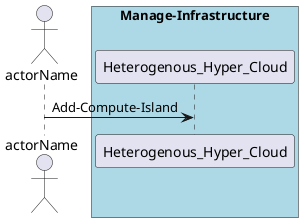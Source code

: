 @startuml
Actor "actorName" as A

box "Manage-Infrastructure" #lightblue
participant "Heterogenous_Hyper_Cloud" as S
A -> S : Add-Compute-Island
end box

@enduml
